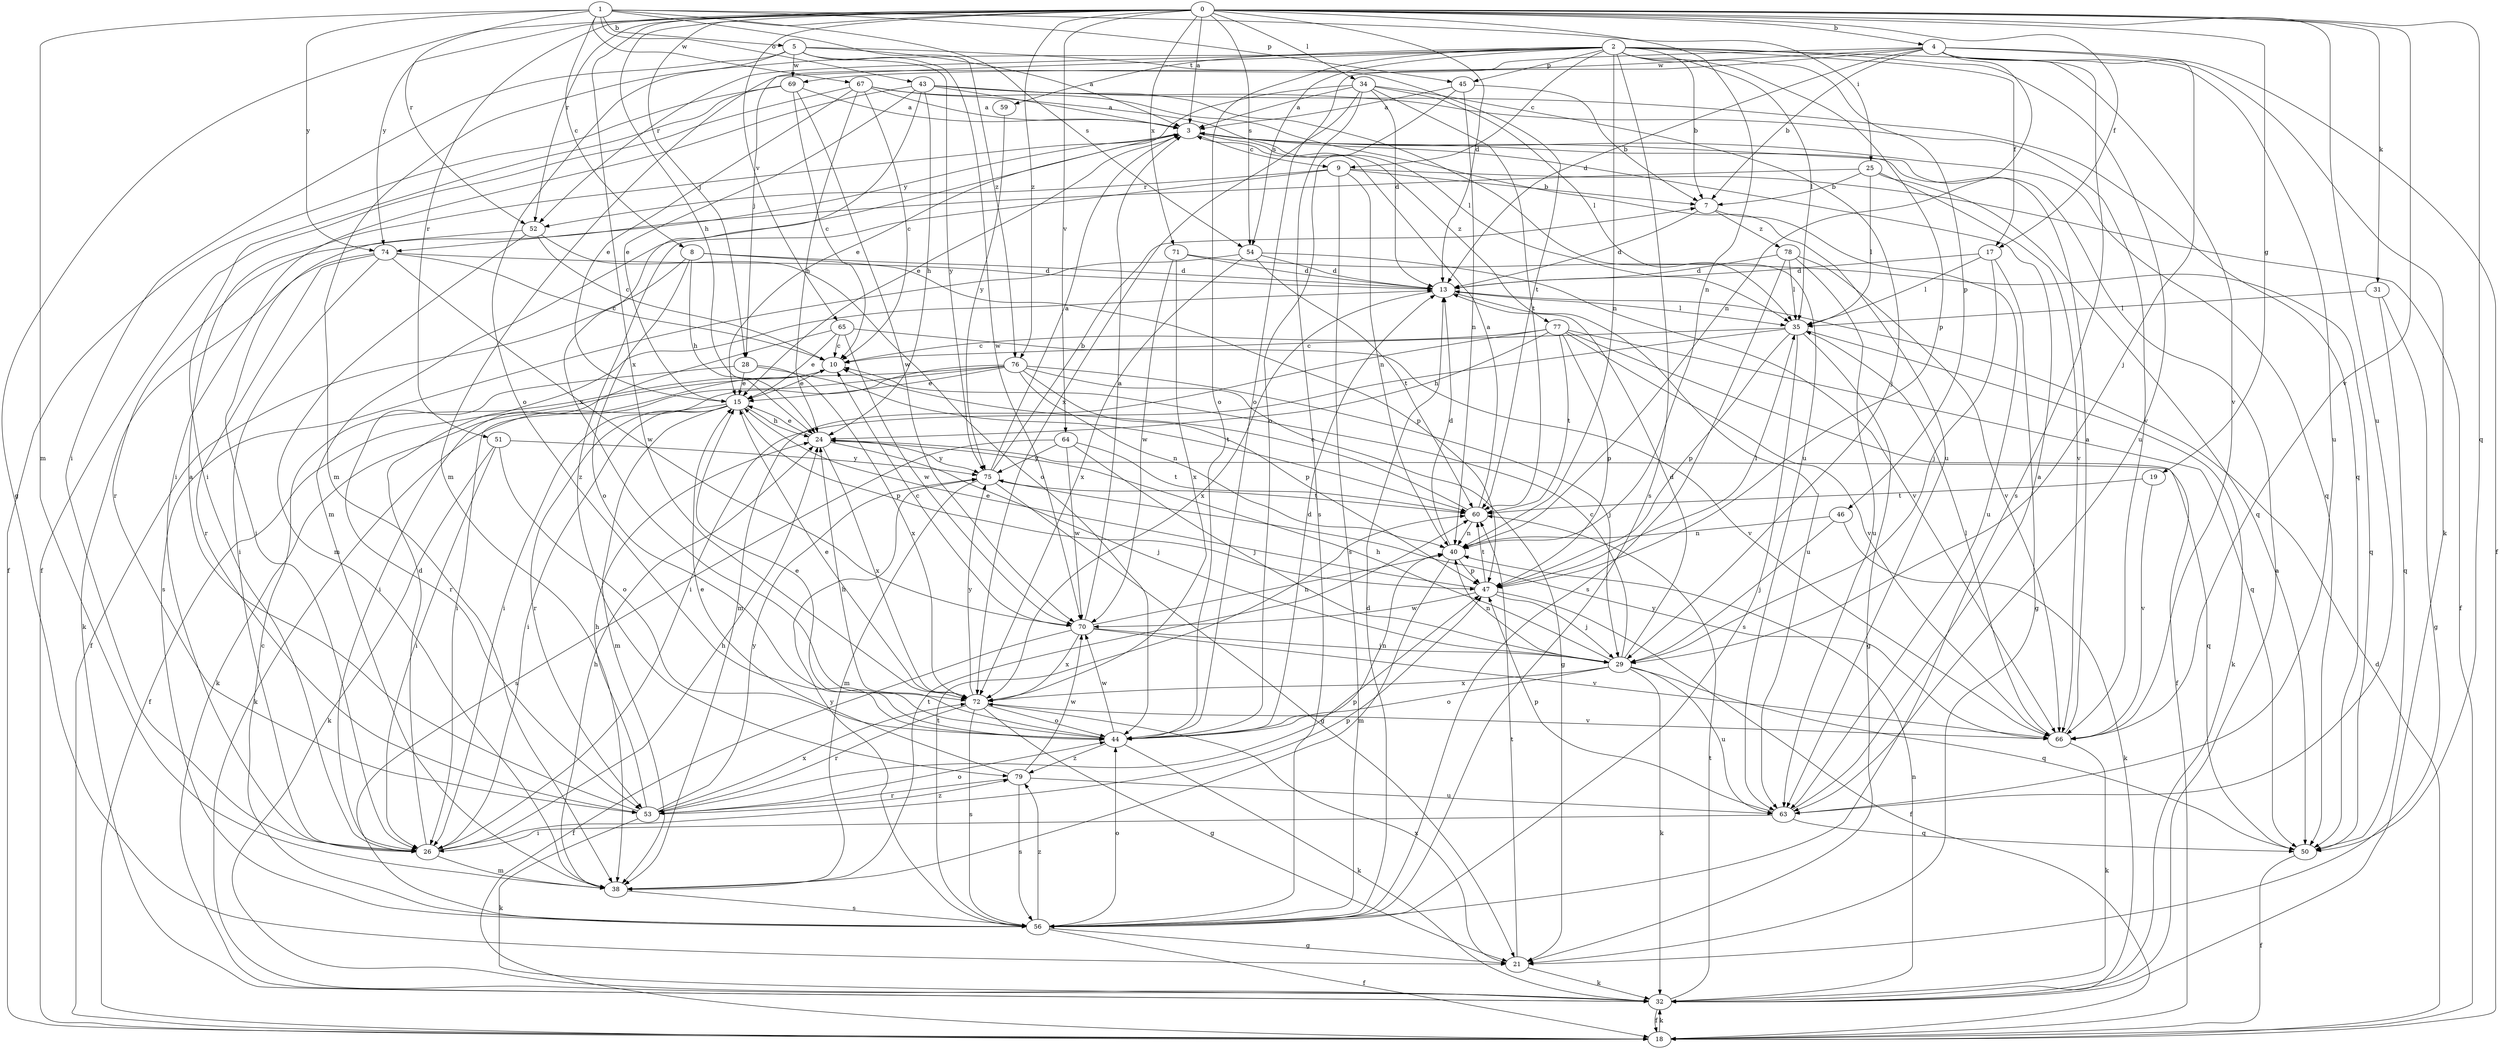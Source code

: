 strict digraph  {
0;
1;
2;
3;
4;
5;
7;
8;
9;
10;
13;
15;
17;
18;
19;
21;
24;
25;
26;
28;
29;
31;
32;
34;
35;
38;
40;
43;
44;
45;
46;
47;
50;
51;
52;
53;
54;
56;
59;
60;
63;
64;
65;
66;
67;
69;
70;
71;
72;
74;
75;
76;
77;
78;
79;
0 -> 3  [label=a];
0 -> 4  [label=b];
0 -> 13  [label=d];
0 -> 17  [label=f];
0 -> 19  [label=g];
0 -> 21  [label=g];
0 -> 24  [label=h];
0 -> 28  [label=j];
0 -> 31  [label=k];
0 -> 34  [label=l];
0 -> 40  [label=n];
0 -> 50  [label=q];
0 -> 51  [label=r];
0 -> 52  [label=r];
0 -> 54  [label=s];
0 -> 63  [label=u];
0 -> 64  [label=v];
0 -> 65  [label=v];
0 -> 66  [label=v];
0 -> 71  [label=x];
0 -> 72  [label=x];
0 -> 74  [label=y];
0 -> 76  [label=z];
1 -> 5  [label=b];
1 -> 8  [label=c];
1 -> 25  [label=i];
1 -> 38  [label=m];
1 -> 43  [label=o];
1 -> 45  [label=p];
1 -> 52  [label=r];
1 -> 54  [label=s];
1 -> 67  [label=w];
1 -> 74  [label=y];
1 -> 76  [label=z];
2 -> 7  [label=b];
2 -> 9  [label=c];
2 -> 17  [label=f];
2 -> 28  [label=j];
2 -> 35  [label=l];
2 -> 38  [label=m];
2 -> 40  [label=n];
2 -> 44  [label=o];
2 -> 45  [label=p];
2 -> 46  [label=p];
2 -> 47  [label=p];
2 -> 52  [label=r];
2 -> 54  [label=s];
2 -> 56  [label=s];
2 -> 59  [label=t];
2 -> 63  [label=u];
2 -> 66  [label=v];
3 -> 9  [label=c];
3 -> 15  [label=e];
3 -> 38  [label=m];
3 -> 50  [label=q];
3 -> 74  [label=y];
3 -> 77  [label=z];
4 -> 7  [label=b];
4 -> 13  [label=d];
4 -> 18  [label=f];
4 -> 29  [label=j];
4 -> 32  [label=k];
4 -> 38  [label=m];
4 -> 40  [label=n];
4 -> 44  [label=o];
4 -> 56  [label=s];
4 -> 63  [label=u];
4 -> 69  [label=w];
5 -> 3  [label=a];
5 -> 26  [label=i];
5 -> 44  [label=o];
5 -> 60  [label=t];
5 -> 69  [label=w];
5 -> 70  [label=w];
5 -> 75  [label=y];
7 -> 13  [label=d];
7 -> 63  [label=u];
7 -> 78  [label=z];
8 -> 13  [label=d];
8 -> 18  [label=f];
8 -> 24  [label=h];
8 -> 44  [label=o];
8 -> 47  [label=p];
9 -> 7  [label=b];
9 -> 18  [label=f];
9 -> 40  [label=n];
9 -> 52  [label=r];
9 -> 56  [label=s];
9 -> 79  [label=z];
10 -> 15  [label=e];
10 -> 26  [label=i];
13 -> 35  [label=l];
13 -> 63  [label=u];
13 -> 72  [label=x];
15 -> 24  [label=h];
15 -> 26  [label=i];
15 -> 32  [label=k];
15 -> 38  [label=m];
15 -> 47  [label=p];
15 -> 53  [label=r];
17 -> 13  [label=d];
17 -> 21  [label=g];
17 -> 29  [label=j];
17 -> 35  [label=l];
18 -> 13  [label=d];
18 -> 32  [label=k];
19 -> 60  [label=t];
19 -> 66  [label=v];
21 -> 32  [label=k];
21 -> 60  [label=t];
21 -> 72  [label=x];
24 -> 15  [label=e];
24 -> 29  [label=j];
24 -> 50  [label=q];
24 -> 72  [label=x];
24 -> 75  [label=y];
25 -> 7  [label=b];
25 -> 35  [label=l];
25 -> 50  [label=q];
25 -> 53  [label=r];
25 -> 66  [label=v];
26 -> 13  [label=d];
26 -> 24  [label=h];
26 -> 38  [label=m];
26 -> 47  [label=p];
28 -> 15  [label=e];
28 -> 53  [label=r];
28 -> 60  [label=t];
28 -> 72  [label=x];
29 -> 10  [label=c];
29 -> 13  [label=d];
29 -> 24  [label=h];
29 -> 32  [label=k];
29 -> 40  [label=n];
29 -> 44  [label=o];
29 -> 50  [label=q];
29 -> 63  [label=u];
29 -> 72  [label=x];
31 -> 21  [label=g];
31 -> 35  [label=l];
31 -> 50  [label=q];
32 -> 3  [label=a];
32 -> 18  [label=f];
32 -> 40  [label=n];
32 -> 60  [label=t];
34 -> 3  [label=a];
34 -> 13  [label=d];
34 -> 15  [label=e];
34 -> 29  [label=j];
34 -> 35  [label=l];
34 -> 56  [label=s];
34 -> 60  [label=t];
34 -> 72  [label=x];
35 -> 10  [label=c];
35 -> 21  [label=g];
35 -> 26  [label=i];
35 -> 32  [label=k];
35 -> 47  [label=p];
35 -> 56  [label=s];
38 -> 24  [label=h];
38 -> 56  [label=s];
38 -> 60  [label=t];
40 -> 13  [label=d];
40 -> 38  [label=m];
40 -> 47  [label=p];
43 -> 3  [label=a];
43 -> 15  [label=e];
43 -> 24  [label=h];
43 -> 26  [label=i];
43 -> 50  [label=q];
43 -> 63  [label=u];
43 -> 66  [label=v];
43 -> 72  [label=x];
44 -> 13  [label=d];
44 -> 15  [label=e];
44 -> 24  [label=h];
44 -> 32  [label=k];
44 -> 40  [label=n];
44 -> 70  [label=w];
44 -> 79  [label=z];
45 -> 3  [label=a];
45 -> 7  [label=b];
45 -> 40  [label=n];
45 -> 44  [label=o];
46 -> 29  [label=j];
46 -> 32  [label=k];
46 -> 40  [label=n];
47 -> 15  [label=e];
47 -> 18  [label=f];
47 -> 29  [label=j];
47 -> 35  [label=l];
47 -> 60  [label=t];
47 -> 70  [label=w];
50 -> 18  [label=f];
51 -> 26  [label=i];
51 -> 32  [label=k];
51 -> 44  [label=o];
51 -> 75  [label=y];
52 -> 10  [label=c];
52 -> 26  [label=i];
52 -> 38  [label=m];
52 -> 44  [label=o];
53 -> 3  [label=a];
53 -> 24  [label=h];
53 -> 32  [label=k];
53 -> 44  [label=o];
53 -> 47  [label=p];
53 -> 72  [label=x];
53 -> 75  [label=y];
53 -> 79  [label=z];
54 -> 13  [label=d];
54 -> 56  [label=s];
54 -> 60  [label=t];
54 -> 66  [label=v];
54 -> 72  [label=x];
56 -> 10  [label=c];
56 -> 13  [label=d];
56 -> 18  [label=f];
56 -> 21  [label=g];
56 -> 44  [label=o];
56 -> 60  [label=t];
56 -> 75  [label=y];
56 -> 79  [label=z];
59 -> 75  [label=y];
60 -> 3  [label=a];
60 -> 10  [label=c];
60 -> 40  [label=n];
63 -> 3  [label=a];
63 -> 26  [label=i];
63 -> 47  [label=p];
63 -> 50  [label=q];
64 -> 29  [label=j];
64 -> 56  [label=s];
64 -> 60  [label=t];
64 -> 70  [label=w];
64 -> 75  [label=y];
65 -> 10  [label=c];
65 -> 15  [label=e];
65 -> 26  [label=i];
65 -> 66  [label=v];
65 -> 70  [label=w];
66 -> 3  [label=a];
66 -> 32  [label=k];
66 -> 35  [label=l];
66 -> 75  [label=y];
67 -> 3  [label=a];
67 -> 10  [label=c];
67 -> 15  [label=e];
67 -> 18  [label=f];
67 -> 24  [label=h];
67 -> 35  [label=l];
67 -> 63  [label=u];
69 -> 3  [label=a];
69 -> 10  [label=c];
69 -> 18  [label=f];
69 -> 26  [label=i];
69 -> 70  [label=w];
70 -> 3  [label=a];
70 -> 10  [label=c];
70 -> 18  [label=f];
70 -> 29  [label=j];
70 -> 40  [label=n];
70 -> 66  [label=v];
70 -> 72  [label=x];
71 -> 13  [label=d];
71 -> 50  [label=q];
71 -> 70  [label=w];
71 -> 72  [label=x];
72 -> 15  [label=e];
72 -> 21  [label=g];
72 -> 44  [label=o];
72 -> 53  [label=r];
72 -> 56  [label=s];
72 -> 66  [label=v];
72 -> 75  [label=y];
74 -> 10  [label=c];
74 -> 13  [label=d];
74 -> 26  [label=i];
74 -> 32  [label=k];
74 -> 53  [label=r];
74 -> 70  [label=w];
75 -> 3  [label=a];
75 -> 7  [label=b];
75 -> 21  [label=g];
75 -> 38  [label=m];
75 -> 60  [label=t];
76 -> 15  [label=e];
76 -> 18  [label=f];
76 -> 21  [label=g];
76 -> 26  [label=i];
76 -> 29  [label=j];
76 -> 32  [label=k];
76 -> 40  [label=n];
76 -> 47  [label=p];
77 -> 10  [label=c];
77 -> 18  [label=f];
77 -> 24  [label=h];
77 -> 38  [label=m];
77 -> 47  [label=p];
77 -> 50  [label=q];
77 -> 60  [label=t];
77 -> 66  [label=v];
78 -> 13  [label=d];
78 -> 35  [label=l];
78 -> 56  [label=s];
78 -> 63  [label=u];
78 -> 66  [label=v];
79 -> 15  [label=e];
79 -> 53  [label=r];
79 -> 56  [label=s];
79 -> 63  [label=u];
79 -> 70  [label=w];
}
